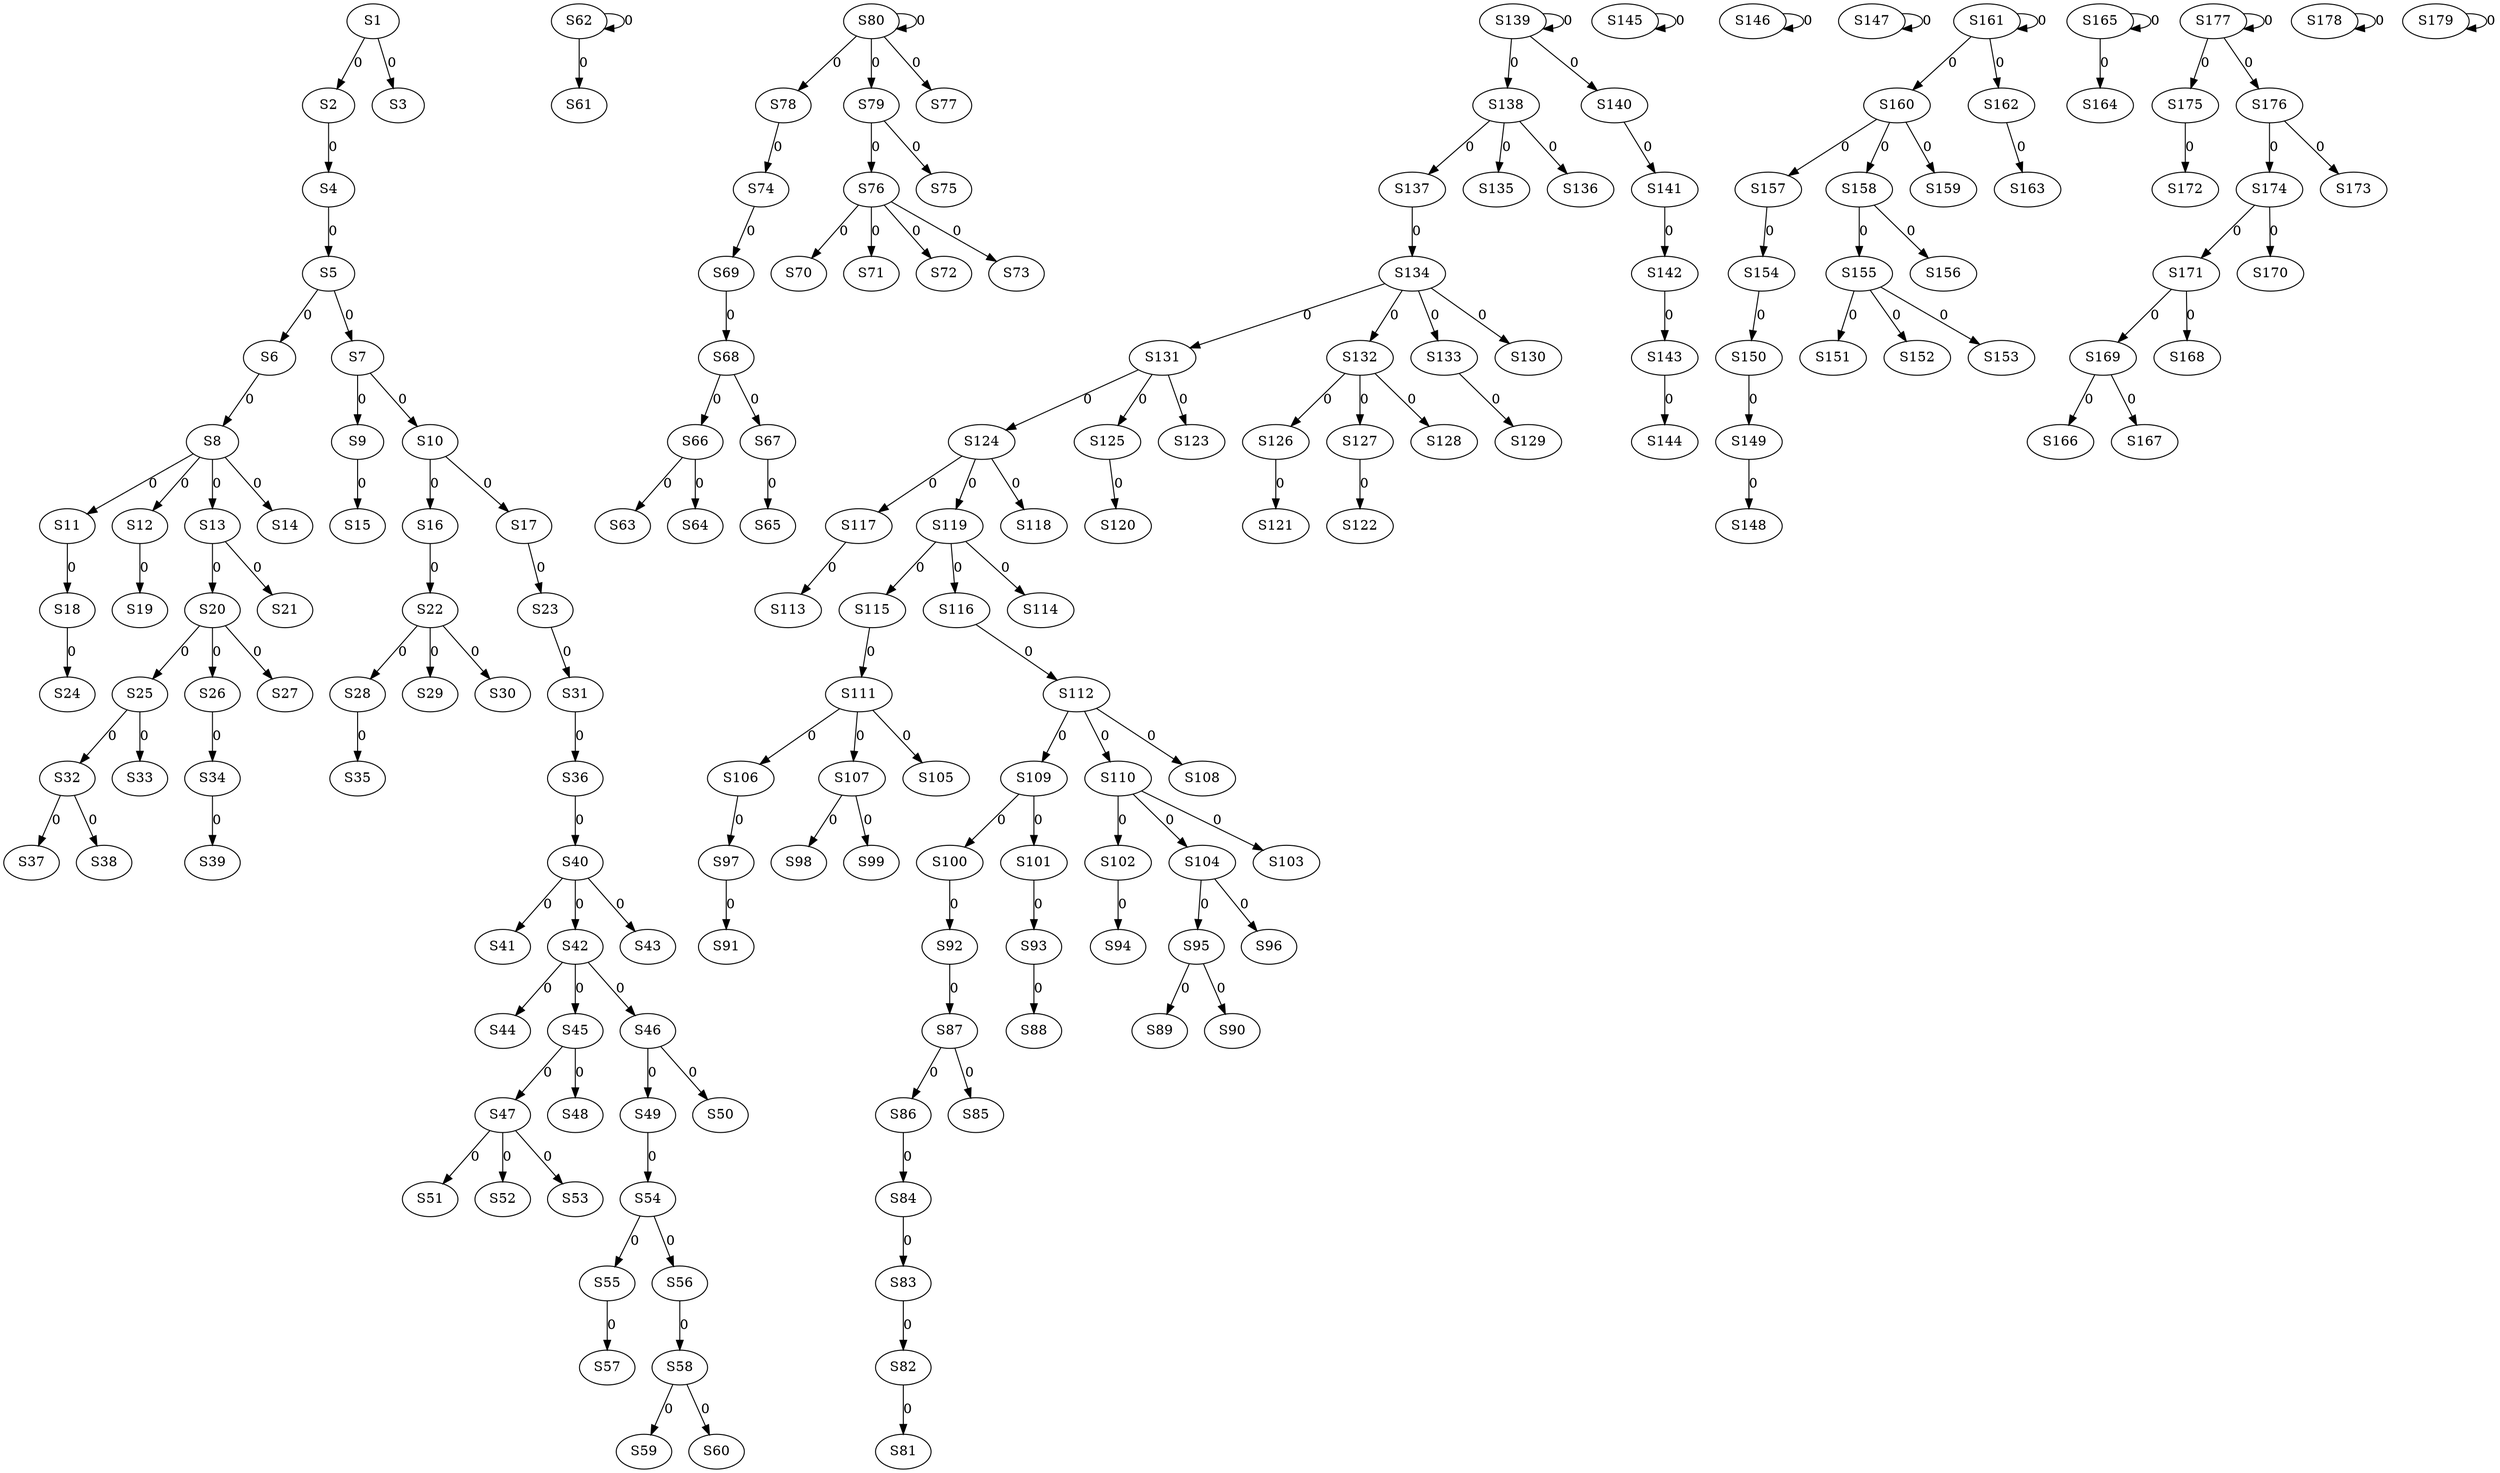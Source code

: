 strict digraph {
	S1 -> S2 [ label = 0 ];
	S1 -> S3 [ label = 0 ];
	S2 -> S4 [ label = 0 ];
	S4 -> S5 [ label = 0 ];
	S5 -> S6 [ label = 0 ];
	S5 -> S7 [ label = 0 ];
	S6 -> S8 [ label = 0 ];
	S7 -> S9 [ label = 0 ];
	S7 -> S10 [ label = 0 ];
	S8 -> S11 [ label = 0 ];
	S8 -> S12 [ label = 0 ];
	S8 -> S13 [ label = 0 ];
	S8 -> S14 [ label = 0 ];
	S9 -> S15 [ label = 0 ];
	S10 -> S16 [ label = 0 ];
	S10 -> S17 [ label = 0 ];
	S11 -> S18 [ label = 0 ];
	S12 -> S19 [ label = 0 ];
	S13 -> S20 [ label = 0 ];
	S13 -> S21 [ label = 0 ];
	S16 -> S22 [ label = 0 ];
	S17 -> S23 [ label = 0 ];
	S18 -> S24 [ label = 0 ];
	S20 -> S25 [ label = 0 ];
	S20 -> S26 [ label = 0 ];
	S20 -> S27 [ label = 0 ];
	S22 -> S28 [ label = 0 ];
	S22 -> S29 [ label = 0 ];
	S22 -> S30 [ label = 0 ];
	S23 -> S31 [ label = 0 ];
	S25 -> S32 [ label = 0 ];
	S25 -> S33 [ label = 0 ];
	S26 -> S34 [ label = 0 ];
	S28 -> S35 [ label = 0 ];
	S31 -> S36 [ label = 0 ];
	S32 -> S37 [ label = 0 ];
	S32 -> S38 [ label = 0 ];
	S34 -> S39 [ label = 0 ];
	S36 -> S40 [ label = 0 ];
	S40 -> S41 [ label = 0 ];
	S40 -> S42 [ label = 0 ];
	S40 -> S43 [ label = 0 ];
	S42 -> S44 [ label = 0 ];
	S42 -> S45 [ label = 0 ];
	S42 -> S46 [ label = 0 ];
	S45 -> S47 [ label = 0 ];
	S45 -> S48 [ label = 0 ];
	S46 -> S49 [ label = 0 ];
	S46 -> S50 [ label = 0 ];
	S47 -> S51 [ label = 0 ];
	S47 -> S52 [ label = 0 ];
	S47 -> S53 [ label = 0 ];
	S49 -> S54 [ label = 0 ];
	S54 -> S55 [ label = 0 ];
	S54 -> S56 [ label = 0 ];
	S55 -> S57 [ label = 0 ];
	S56 -> S58 [ label = 0 ];
	S58 -> S59 [ label = 0 ];
	S58 -> S60 [ label = 0 ];
	S62 -> S61 [ label = 0 ];
	S62 -> S62 [ label = 0 ];
	S66 -> S63 [ label = 0 ];
	S66 -> S64 [ label = 0 ];
	S67 -> S65 [ label = 0 ];
	S68 -> S66 [ label = 0 ];
	S68 -> S67 [ label = 0 ];
	S69 -> S68 [ label = 0 ];
	S74 -> S69 [ label = 0 ];
	S76 -> S70 [ label = 0 ];
	S76 -> S71 [ label = 0 ];
	S76 -> S72 [ label = 0 ];
	S76 -> S73 [ label = 0 ];
	S78 -> S74 [ label = 0 ];
	S79 -> S75 [ label = 0 ];
	S79 -> S76 [ label = 0 ];
	S80 -> S77 [ label = 0 ];
	S80 -> S78 [ label = 0 ];
	S80 -> S79 [ label = 0 ];
	S80 -> S80 [ label = 0 ];
	S82 -> S81 [ label = 0 ];
	S83 -> S82 [ label = 0 ];
	S84 -> S83 [ label = 0 ];
	S86 -> S84 [ label = 0 ];
	S87 -> S85 [ label = 0 ];
	S87 -> S86 [ label = 0 ];
	S92 -> S87 [ label = 0 ];
	S93 -> S88 [ label = 0 ];
	S95 -> S89 [ label = 0 ];
	S95 -> S90 [ label = 0 ];
	S97 -> S91 [ label = 0 ];
	S100 -> S92 [ label = 0 ];
	S101 -> S93 [ label = 0 ];
	S102 -> S94 [ label = 0 ];
	S104 -> S95 [ label = 0 ];
	S104 -> S96 [ label = 0 ];
	S106 -> S97 [ label = 0 ];
	S107 -> S98 [ label = 0 ];
	S107 -> S99 [ label = 0 ];
	S109 -> S100 [ label = 0 ];
	S109 -> S101 [ label = 0 ];
	S110 -> S102 [ label = 0 ];
	S110 -> S103 [ label = 0 ];
	S110 -> S104 [ label = 0 ];
	S111 -> S105 [ label = 0 ];
	S111 -> S106 [ label = 0 ];
	S111 -> S107 [ label = 0 ];
	S112 -> S108 [ label = 0 ];
	S112 -> S109 [ label = 0 ];
	S112 -> S110 [ label = 0 ];
	S115 -> S111 [ label = 0 ];
	S116 -> S112 [ label = 0 ];
	S117 -> S113 [ label = 0 ];
	S119 -> S114 [ label = 0 ];
	S119 -> S115 [ label = 0 ];
	S119 -> S116 [ label = 0 ];
	S124 -> S117 [ label = 0 ];
	S124 -> S118 [ label = 0 ];
	S124 -> S119 [ label = 0 ];
	S125 -> S120 [ label = 0 ];
	S126 -> S121 [ label = 0 ];
	S127 -> S122 [ label = 0 ];
	S131 -> S123 [ label = 0 ];
	S131 -> S124 [ label = 0 ];
	S131 -> S125 [ label = 0 ];
	S132 -> S126 [ label = 0 ];
	S132 -> S127 [ label = 0 ];
	S132 -> S128 [ label = 0 ];
	S133 -> S129 [ label = 0 ];
	S134 -> S130 [ label = 0 ];
	S134 -> S131 [ label = 0 ];
	S134 -> S132 [ label = 0 ];
	S134 -> S133 [ label = 0 ];
	S137 -> S134 [ label = 0 ];
	S138 -> S135 [ label = 0 ];
	S138 -> S136 [ label = 0 ];
	S138 -> S137 [ label = 0 ];
	S139 -> S138 [ label = 0 ];
	S139 -> S139 [ label = 0 ];
	S139 -> S140 [ label = 0 ];
	S140 -> S141 [ label = 0 ];
	S141 -> S142 [ label = 0 ];
	S142 -> S143 [ label = 0 ];
	S143 -> S144 [ label = 0 ];
	S145 -> S145 [ label = 0 ];
	S146 -> S146 [ label = 0 ];
	S147 -> S147 [ label = 0 ];
	S149 -> S148 [ label = 0 ];
	S150 -> S149 [ label = 0 ];
	S154 -> S150 [ label = 0 ];
	S155 -> S151 [ label = 0 ];
	S155 -> S152 [ label = 0 ];
	S155 -> S153 [ label = 0 ];
	S157 -> S154 [ label = 0 ];
	S158 -> S155 [ label = 0 ];
	S158 -> S156 [ label = 0 ];
	S160 -> S157 [ label = 0 ];
	S160 -> S158 [ label = 0 ];
	S160 -> S159 [ label = 0 ];
	S161 -> S160 [ label = 0 ];
	S161 -> S161 [ label = 0 ];
	S161 -> S162 [ label = 0 ];
	S162 -> S163 [ label = 0 ];
	S165 -> S164 [ label = 0 ];
	S165 -> S165 [ label = 0 ];
	S169 -> S166 [ label = 0 ];
	S169 -> S167 [ label = 0 ];
	S171 -> S168 [ label = 0 ];
	S171 -> S169 [ label = 0 ];
	S174 -> S170 [ label = 0 ];
	S174 -> S171 [ label = 0 ];
	S175 -> S172 [ label = 0 ];
	S176 -> S173 [ label = 0 ];
	S176 -> S174 [ label = 0 ];
	S177 -> S175 [ label = 0 ];
	S177 -> S176 [ label = 0 ];
	S177 -> S177 [ label = 0 ];
	S178 -> S178 [ label = 0 ];
	S179 -> S179 [ label = 0 ];
}